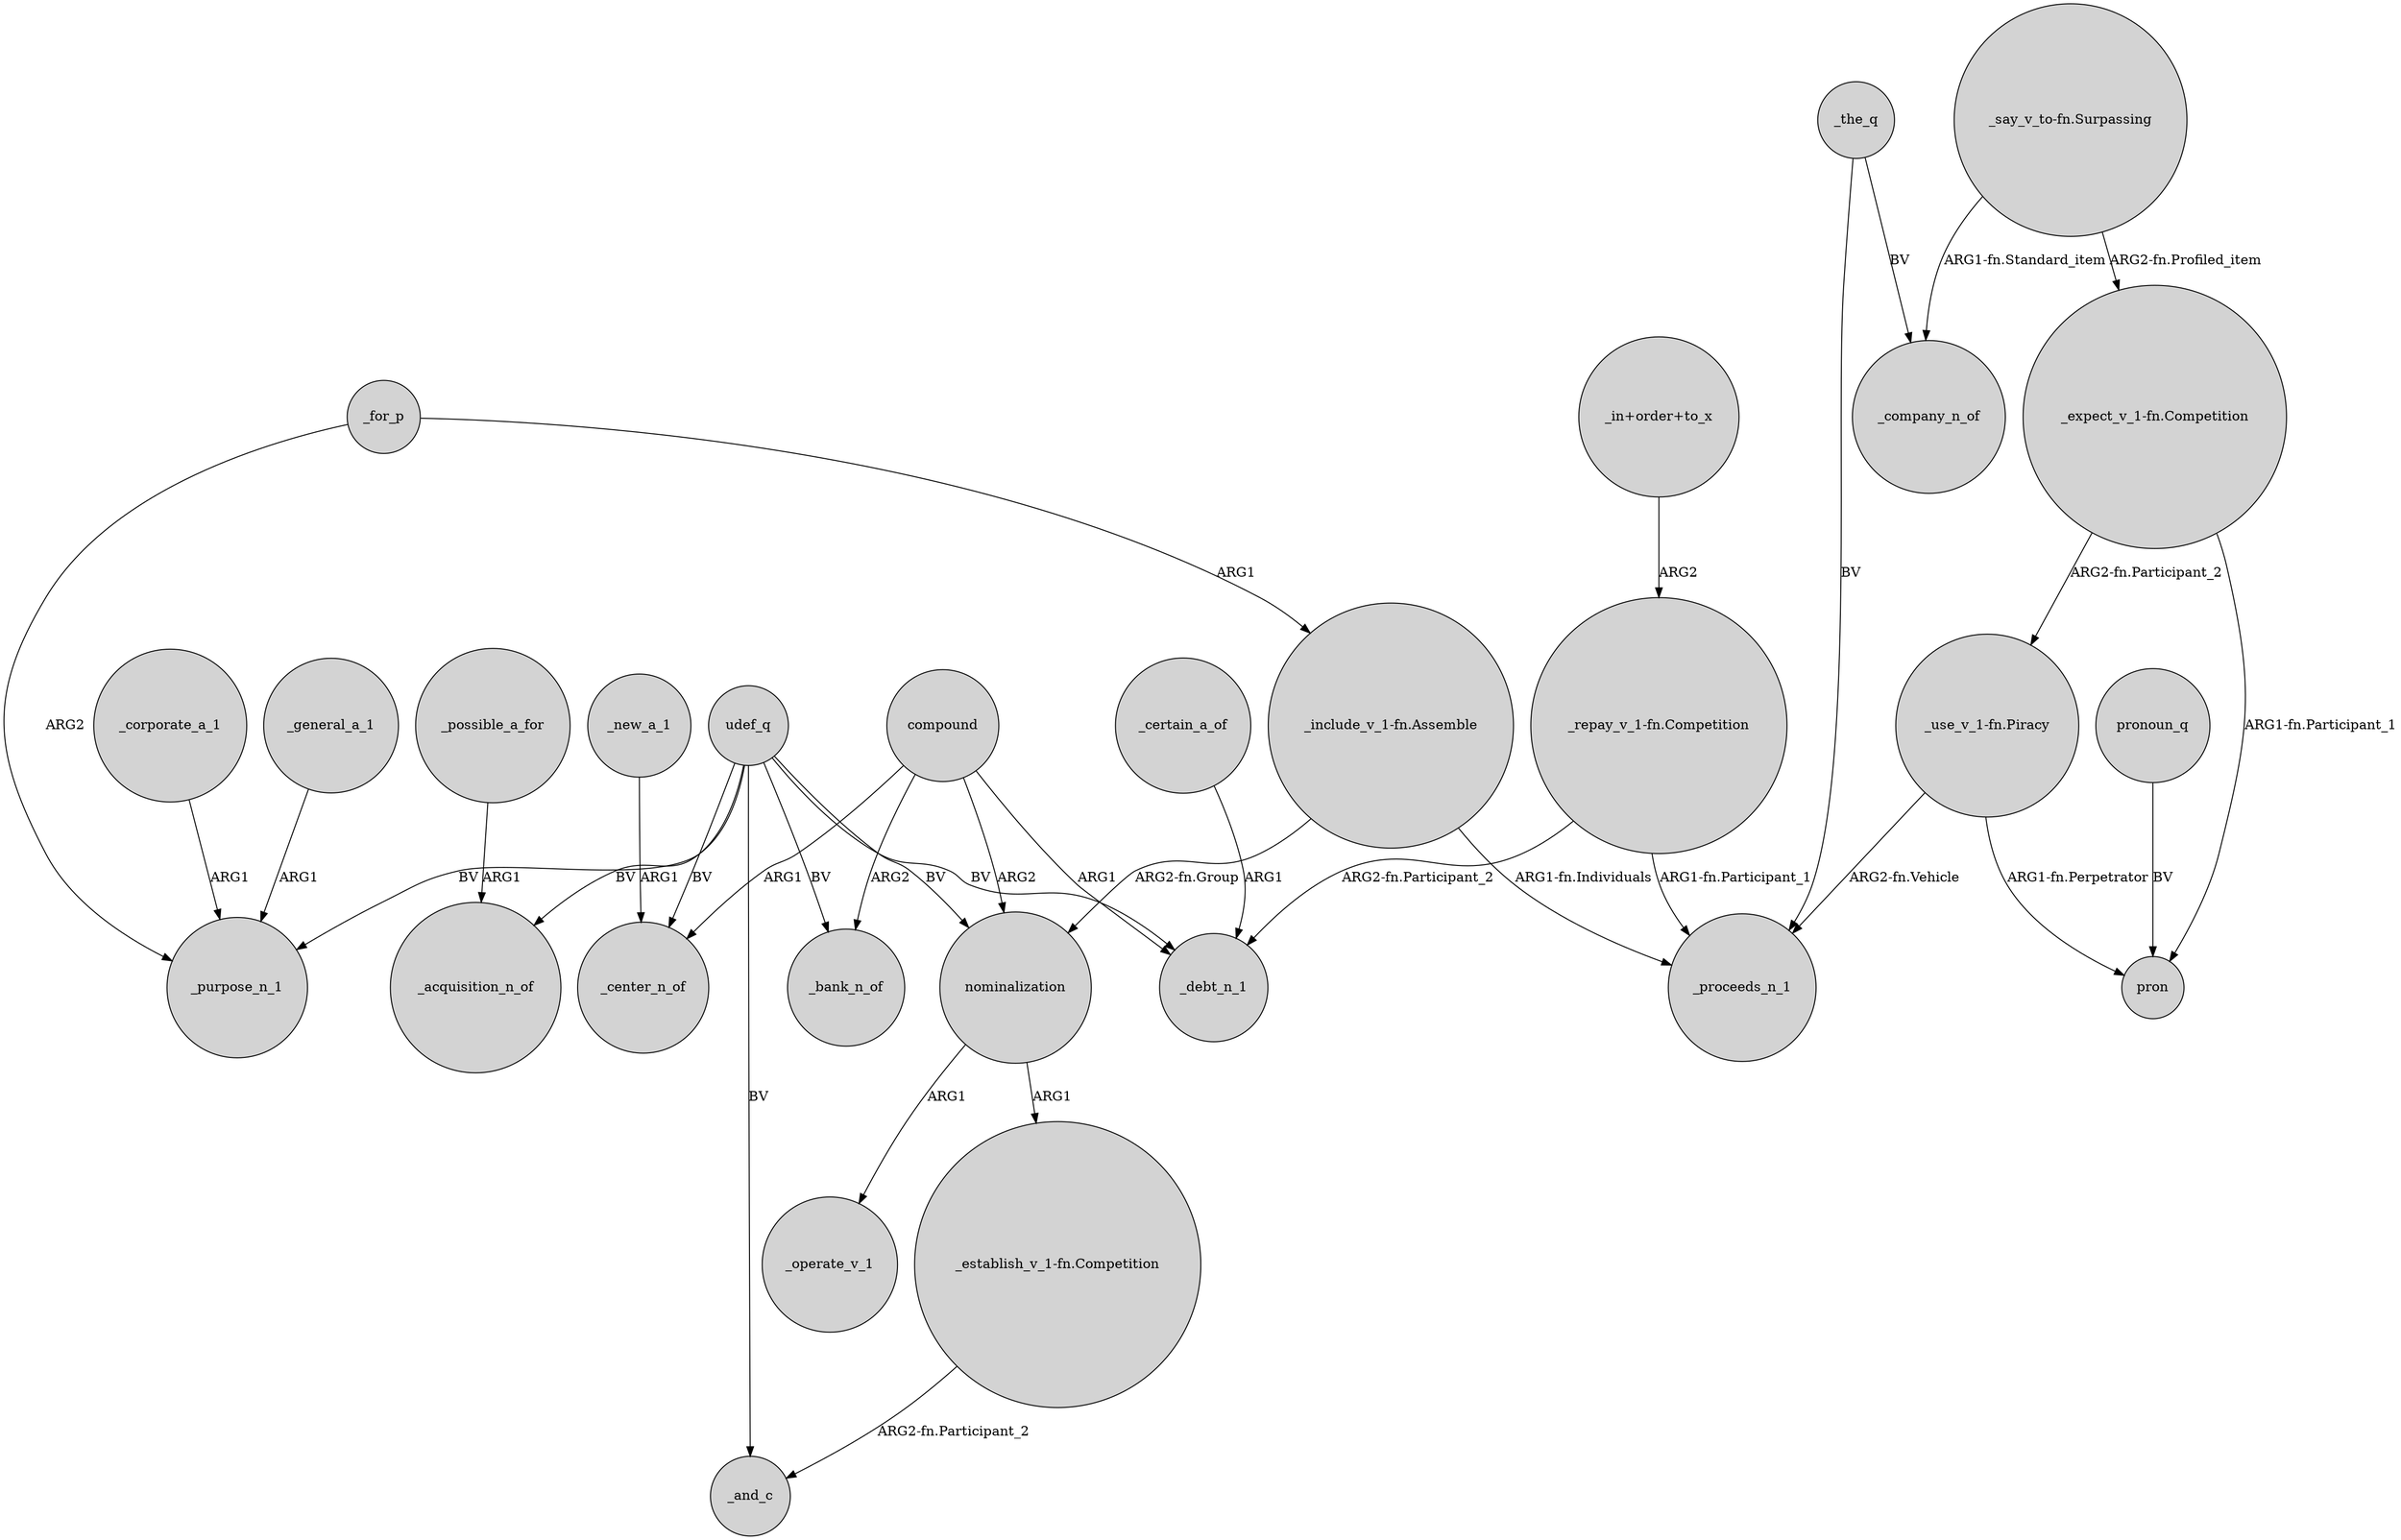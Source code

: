 digraph {
	node [shape=circle style=filled]
	_corporate_a_1 -> _purpose_n_1 [label=ARG1]
	"_use_v_1-fn.Piracy" -> _proceeds_n_1 [label="ARG2-fn.Vehicle"]
	compound -> _center_n_of [label=ARG1]
	"_say_v_to-fn.Surpassing" -> _company_n_of [label="ARG1-fn.Standard_item"]
	"_in+order+to_x" -> "_repay_v_1-fn.Competition" [label=ARG2]
	_general_a_1 -> _purpose_n_1 [label=ARG1]
	"_use_v_1-fn.Piracy" -> pron [label="ARG1-fn.Perpetrator"]
	udef_q -> nominalization [label=BV]
	"_include_v_1-fn.Assemble" -> _proceeds_n_1 [label="ARG1-fn.Individuals"]
	nominalization -> _operate_v_1 [label=ARG1]
	udef_q -> _bank_n_of [label=BV]
	_for_p -> "_include_v_1-fn.Assemble" [label=ARG1]
	_the_q -> _proceeds_n_1 [label=BV]
	udef_q -> _and_c [label=BV]
	"_say_v_to-fn.Surpassing" -> "_expect_v_1-fn.Competition" [label="ARG2-fn.Profiled_item"]
	udef_q -> _purpose_n_1 [label=BV]
	"_include_v_1-fn.Assemble" -> nominalization [label="ARG2-fn.Group"]
	compound -> nominalization [label=ARG2]
	pronoun_q -> pron [label=BV]
	"_expect_v_1-fn.Competition" -> pron [label="ARG1-fn.Participant_1"]
	udef_q -> _debt_n_1 [label=BV]
	_new_a_1 -> _center_n_of [label=ARG1]
	"_establish_v_1-fn.Competition" -> _and_c [label="ARG2-fn.Participant_2"]
	"_repay_v_1-fn.Competition" -> _proceeds_n_1 [label="ARG1-fn.Participant_1"]
	_possible_a_for -> _acquisition_n_of [label=ARG1]
	_for_p -> _purpose_n_1 [label=ARG2]
	_certain_a_of -> _debt_n_1 [label=ARG1]
	"_expect_v_1-fn.Competition" -> "_use_v_1-fn.Piracy" [label="ARG2-fn.Participant_2"]
	udef_q -> _center_n_of [label=BV]
	nominalization -> "_establish_v_1-fn.Competition" [label=ARG1]
	compound -> _debt_n_1 [label=ARG1]
	_the_q -> _company_n_of [label=BV]
	compound -> _bank_n_of [label=ARG2]
	"_repay_v_1-fn.Competition" -> _debt_n_1 [label="ARG2-fn.Participant_2"]
	udef_q -> _acquisition_n_of [label=BV]
}
